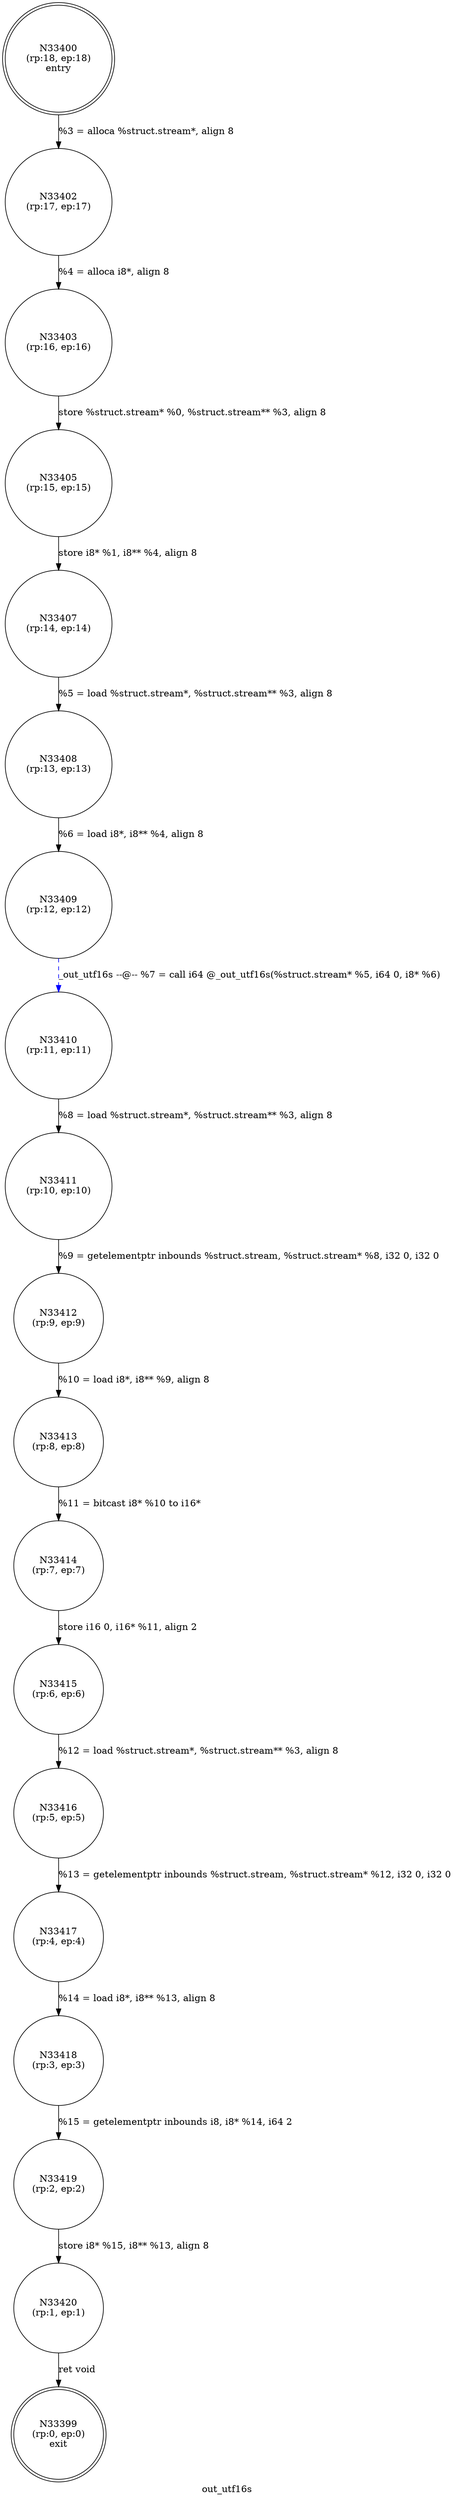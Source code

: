 digraph out_utf16s {
label="out_utf16s"
33399 [label="N33399\n(rp:0, ep:0)\nexit", shape="doublecircle"]
33400 [label="N33400\n(rp:18, ep:18)\nentry", shape="doublecircle"]
33400 -> 33402 [label="%3 = alloca %struct.stream*, align 8"]
33402 [label="N33402\n(rp:17, ep:17)", shape="circle"]
33402 -> 33403 [label="%4 = alloca i8*, align 8"]
33403 [label="N33403\n(rp:16, ep:16)", shape="circle"]
33403 -> 33405 [label="store %struct.stream* %0, %struct.stream** %3, align 8"]
33405 [label="N33405\n(rp:15, ep:15)", shape="circle"]
33405 -> 33407 [label="store i8* %1, i8** %4, align 8"]
33407 [label="N33407\n(rp:14, ep:14)", shape="circle"]
33407 -> 33408 [label="%5 = load %struct.stream*, %struct.stream** %3, align 8"]
33408 [label="N33408\n(rp:13, ep:13)", shape="circle"]
33408 -> 33409 [label="%6 = load i8*, i8** %4, align 8"]
33409 [label="N33409\n(rp:12, ep:12)", shape="circle"]
33409 -> 33410 [label="_out_utf16s --@-- %7 = call i64 @_out_utf16s(%struct.stream* %5, i64 0, i8* %6)", style="dashed", color="blue"]
33410 [label="N33410\n(rp:11, ep:11)", shape="circle"]
33410 -> 33411 [label="%8 = load %struct.stream*, %struct.stream** %3, align 8"]
33411 [label="N33411\n(rp:10, ep:10)", shape="circle"]
33411 -> 33412 [label="%9 = getelementptr inbounds %struct.stream, %struct.stream* %8, i32 0, i32 0"]
33412 [label="N33412\n(rp:9, ep:9)", shape="circle"]
33412 -> 33413 [label="%10 = load i8*, i8** %9, align 8"]
33413 [label="N33413\n(rp:8, ep:8)", shape="circle"]
33413 -> 33414 [label="%11 = bitcast i8* %10 to i16*"]
33414 [label="N33414\n(rp:7, ep:7)", shape="circle"]
33414 -> 33415 [label="store i16 0, i16* %11, align 2"]
33415 [label="N33415\n(rp:6, ep:6)", shape="circle"]
33415 -> 33416 [label="%12 = load %struct.stream*, %struct.stream** %3, align 8"]
33416 [label="N33416\n(rp:5, ep:5)", shape="circle"]
33416 -> 33417 [label="%13 = getelementptr inbounds %struct.stream, %struct.stream* %12, i32 0, i32 0"]
33417 [label="N33417\n(rp:4, ep:4)", shape="circle"]
33417 -> 33418 [label="%14 = load i8*, i8** %13, align 8"]
33418 [label="N33418\n(rp:3, ep:3)", shape="circle"]
33418 -> 33419 [label="%15 = getelementptr inbounds i8, i8* %14, i64 2"]
33419 [label="N33419\n(rp:2, ep:2)", shape="circle"]
33419 -> 33420 [label="store i8* %15, i8** %13, align 8"]
33420 [label="N33420\n(rp:1, ep:1)", shape="circle"]
33420 -> 33399 [label="ret void"]
}
